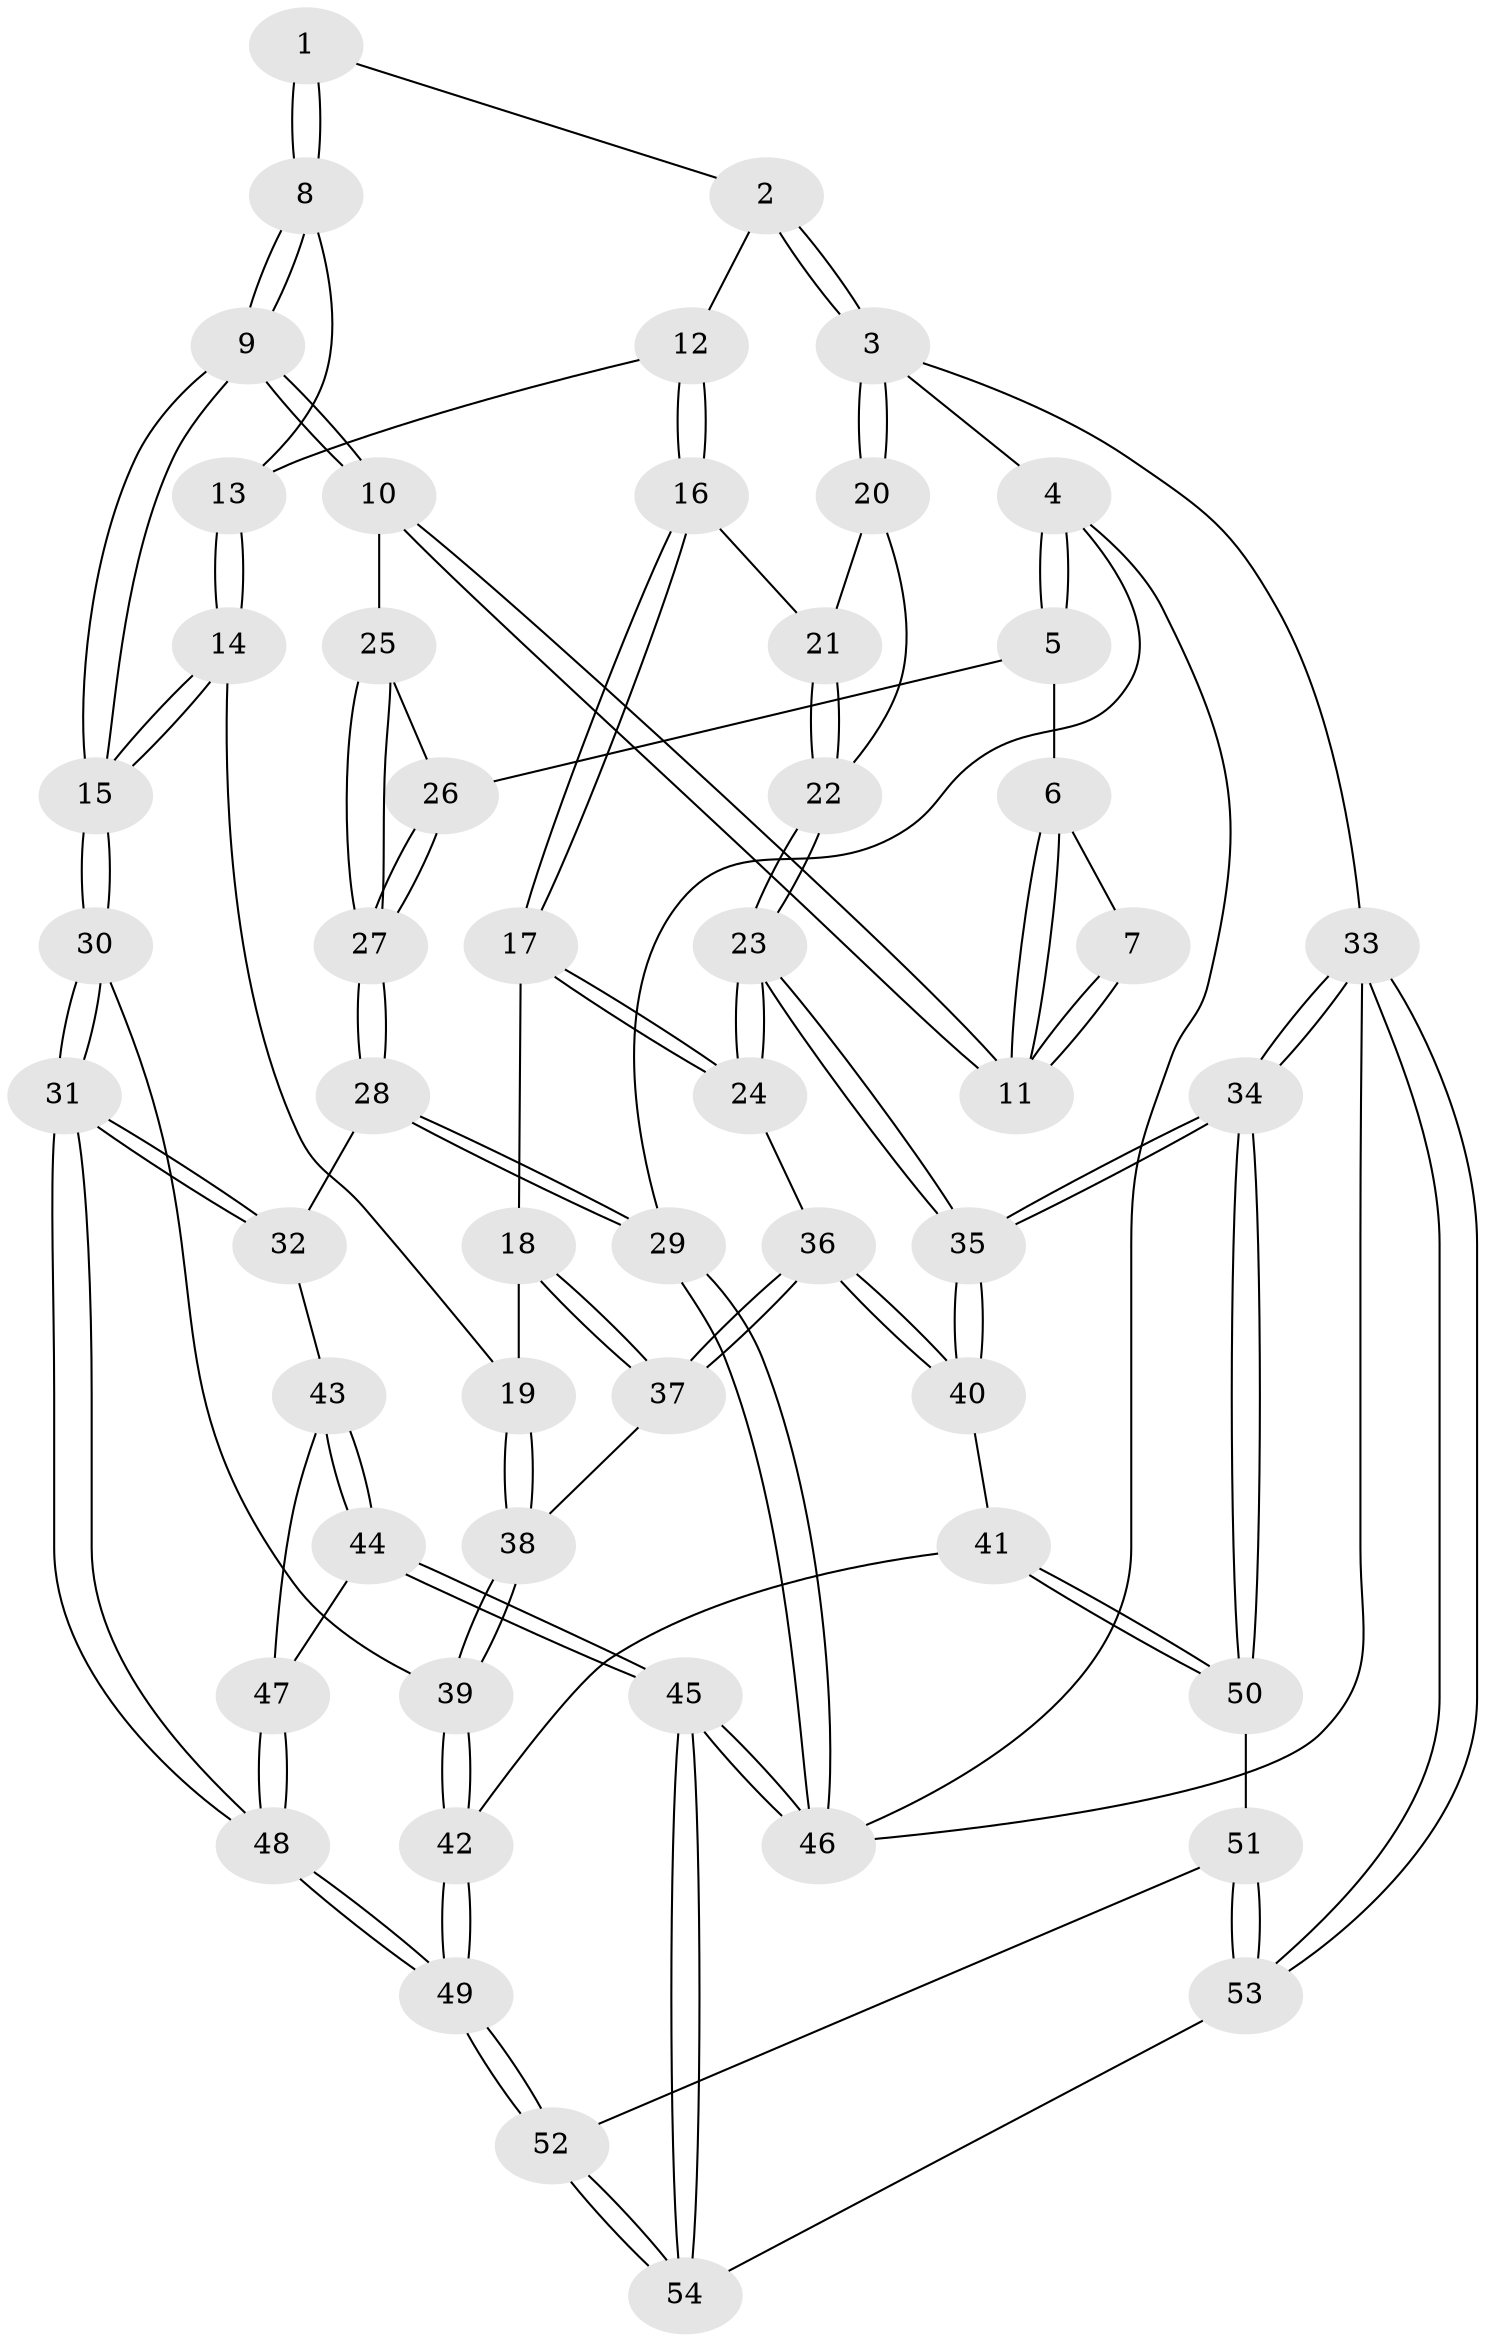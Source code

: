 // coarse degree distribution, {3: 0.48484848484848486, 1: 0.030303030303030304, 4: 0.36363636363636365, 2: 0.09090909090909091, 5: 0.030303030303030304}
// Generated by graph-tools (version 1.1) at 2025/38/03/04/25 23:38:27]
// undirected, 54 vertices, 132 edges
graph export_dot {
  node [color=gray90,style=filled];
  1 [pos="+0.5545695041625223+0"];
  2 [pos="+0.8253459739749556+0"];
  3 [pos="+1+0"];
  4 [pos="+0+0"];
  5 [pos="+0+0"];
  6 [pos="+0+0"];
  7 [pos="+0.47418984523190644+0"];
  8 [pos="+0.5774951430470168+0.10071199333177995"];
  9 [pos="+0.40699784811727996+0.2811714053998487"];
  10 [pos="+0.3698805388407011+0.25742678326023816"];
  11 [pos="+0.3603860176878773+0.19551168064732344"];
  12 [pos="+0.8078229165130755+0.14917163625607952"];
  13 [pos="+0.7405048082789449+0.16794777133014122"];
  14 [pos="+0.6017143730612186+0.34812606396133655"];
  15 [pos="+0.45515311515390316+0.35781937559244537"];
  16 [pos="+0.8223315189753206+0.16221733669438693"];
  17 [pos="+0.8700707359626644+0.2353273619230871"];
  18 [pos="+0.6435546419018675+0.36973261931584284"];
  19 [pos="+0.6177809793704147+0.35732284100979267"];
  20 [pos="+1+0"];
  21 [pos="+0.9039185304985581+0.13005318156659815"];
  22 [pos="+1+0.15843329283389063"];
  23 [pos="+1+0.3694661481291818"];
  24 [pos="+0.9369748973970192+0.32424613467732866"];
  25 [pos="+0.25719955771343933+0.26878634746568447"];
  26 [pos="+0+0"];
  27 [pos="+0.12433563577855258+0.3469673177505315"];
  28 [pos="+0.02008034924247981+0.46174884701783214"];
  29 [pos="+0+0.4666571886824648"];
  30 [pos="+0.4323666448820307+0.5005458003065996"];
  31 [pos="+0.42947579104802547+0.5089805126112441"];
  32 [pos="+0.09584395760937209+0.521125079298078"];
  33 [pos="+1+1"];
  34 [pos="+1+0.949834694423651"];
  35 [pos="+1+0.6980709531946291"];
  36 [pos="+0.7937824286738245+0.4487211393773468"];
  37 [pos="+0.7404425621613853+0.42635411577262483"];
  38 [pos="+0.644921894691853+0.514097772032306"];
  39 [pos="+0.638447596315886+0.5280063256555776"];
  40 [pos="+0.7945125038337244+0.5733522009088017"];
  41 [pos="+0.7662163815129066+0.6044863336391314"];
  42 [pos="+0.7253752018388272+0.6114845350749234"];
  43 [pos="+0.10120574454278647+0.5337544290915127"];
  44 [pos="+0.11785623355218347+0.7627769161803286"];
  45 [pos="+0+1"];
  46 [pos="+0+1"];
  47 [pos="+0.2841286754796134+0.701888066843142"];
  48 [pos="+0.4532799823950576+0.730815603378783"];
  49 [pos="+0.4620032201937115+0.7462862243743825"];
  50 [pos="+0.7942684536320246+0.7395348833241826"];
  51 [pos="+0.7770018320470794+0.759092597023646"];
  52 [pos="+0.4778712489763289+0.8703836677804891"];
  53 [pos="+0.8059347352681351+1"];
  54 [pos="+0.4726736032900422+0.9331361195560819"];
  1 -- 2;
  1 -- 8;
  1 -- 8;
  2 -- 3;
  2 -- 3;
  2 -- 12;
  3 -- 4;
  3 -- 20;
  3 -- 20;
  3 -- 33;
  4 -- 5;
  4 -- 5;
  4 -- 29;
  4 -- 46;
  5 -- 6;
  5 -- 26;
  6 -- 7;
  6 -- 11;
  6 -- 11;
  7 -- 11;
  7 -- 11;
  8 -- 9;
  8 -- 9;
  8 -- 13;
  9 -- 10;
  9 -- 10;
  9 -- 15;
  9 -- 15;
  10 -- 11;
  10 -- 11;
  10 -- 25;
  12 -- 13;
  12 -- 16;
  12 -- 16;
  13 -- 14;
  13 -- 14;
  14 -- 15;
  14 -- 15;
  14 -- 19;
  15 -- 30;
  15 -- 30;
  16 -- 17;
  16 -- 17;
  16 -- 21;
  17 -- 18;
  17 -- 24;
  17 -- 24;
  18 -- 19;
  18 -- 37;
  18 -- 37;
  19 -- 38;
  19 -- 38;
  20 -- 21;
  20 -- 22;
  21 -- 22;
  21 -- 22;
  22 -- 23;
  22 -- 23;
  23 -- 24;
  23 -- 24;
  23 -- 35;
  23 -- 35;
  24 -- 36;
  25 -- 26;
  25 -- 27;
  25 -- 27;
  26 -- 27;
  26 -- 27;
  27 -- 28;
  27 -- 28;
  28 -- 29;
  28 -- 29;
  28 -- 32;
  29 -- 46;
  29 -- 46;
  30 -- 31;
  30 -- 31;
  30 -- 39;
  31 -- 32;
  31 -- 32;
  31 -- 48;
  31 -- 48;
  32 -- 43;
  33 -- 34;
  33 -- 34;
  33 -- 53;
  33 -- 53;
  33 -- 46;
  34 -- 35;
  34 -- 35;
  34 -- 50;
  34 -- 50;
  35 -- 40;
  35 -- 40;
  36 -- 37;
  36 -- 37;
  36 -- 40;
  36 -- 40;
  37 -- 38;
  38 -- 39;
  38 -- 39;
  39 -- 42;
  39 -- 42;
  40 -- 41;
  41 -- 42;
  41 -- 50;
  41 -- 50;
  42 -- 49;
  42 -- 49;
  43 -- 44;
  43 -- 44;
  43 -- 47;
  44 -- 45;
  44 -- 45;
  44 -- 47;
  45 -- 46;
  45 -- 46;
  45 -- 54;
  45 -- 54;
  47 -- 48;
  47 -- 48;
  48 -- 49;
  48 -- 49;
  49 -- 52;
  49 -- 52;
  50 -- 51;
  51 -- 52;
  51 -- 53;
  51 -- 53;
  52 -- 54;
  52 -- 54;
  53 -- 54;
}
